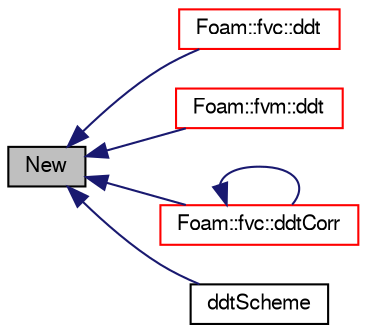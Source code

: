 digraph "New"
{
  bgcolor="transparent";
  edge [fontname="FreeSans",fontsize="10",labelfontname="FreeSans",labelfontsize="10"];
  node [fontname="FreeSans",fontsize="10",shape=record];
  rankdir="LR";
  Node114 [label="New",height=0.2,width=0.4,color="black", fillcolor="grey75", style="filled", fontcolor="black"];
  Node114 -> Node115 [dir="back",color="midnightblue",fontsize="10",style="solid",fontname="FreeSans"];
  Node115 [label="Foam::fvc::ddt",height=0.2,width=0.4,color="red",URL="$a21134.html#a5dc871206ab86042756c8ccfdc5797ad"];
  Node114 -> Node2138 [dir="back",color="midnightblue",fontsize="10",style="solid",fontname="FreeSans"];
  Node2138 [label="Foam::fvm::ddt",height=0.2,width=0.4,color="red",URL="$a21135.html#a2d88eca98ab69b84af7ddb96e35f5a44"];
  Node114 -> Node2141 [dir="back",color="midnightblue",fontsize="10",style="solid",fontname="FreeSans"];
  Node2141 [label="Foam::fvc::ddtCorr",height=0.2,width=0.4,color="red",URL="$a21134.html#ab4a742e2e6e8879266e3f00e6d8e0db7"];
  Node2141 -> Node2141 [dir="back",color="midnightblue",fontsize="10",style="solid",fontname="FreeSans"];
  Node114 -> Node2146 [dir="back",color="midnightblue",fontsize="10",style="solid",fontname="FreeSans"];
  Node2146 [label="ddtScheme",height=0.2,width=0.4,color="black",URL="$a22486.html#a07d6823d75dea4cb949db15bd262ccf9",tooltip="Construct from mesh and Istream. "];
}
